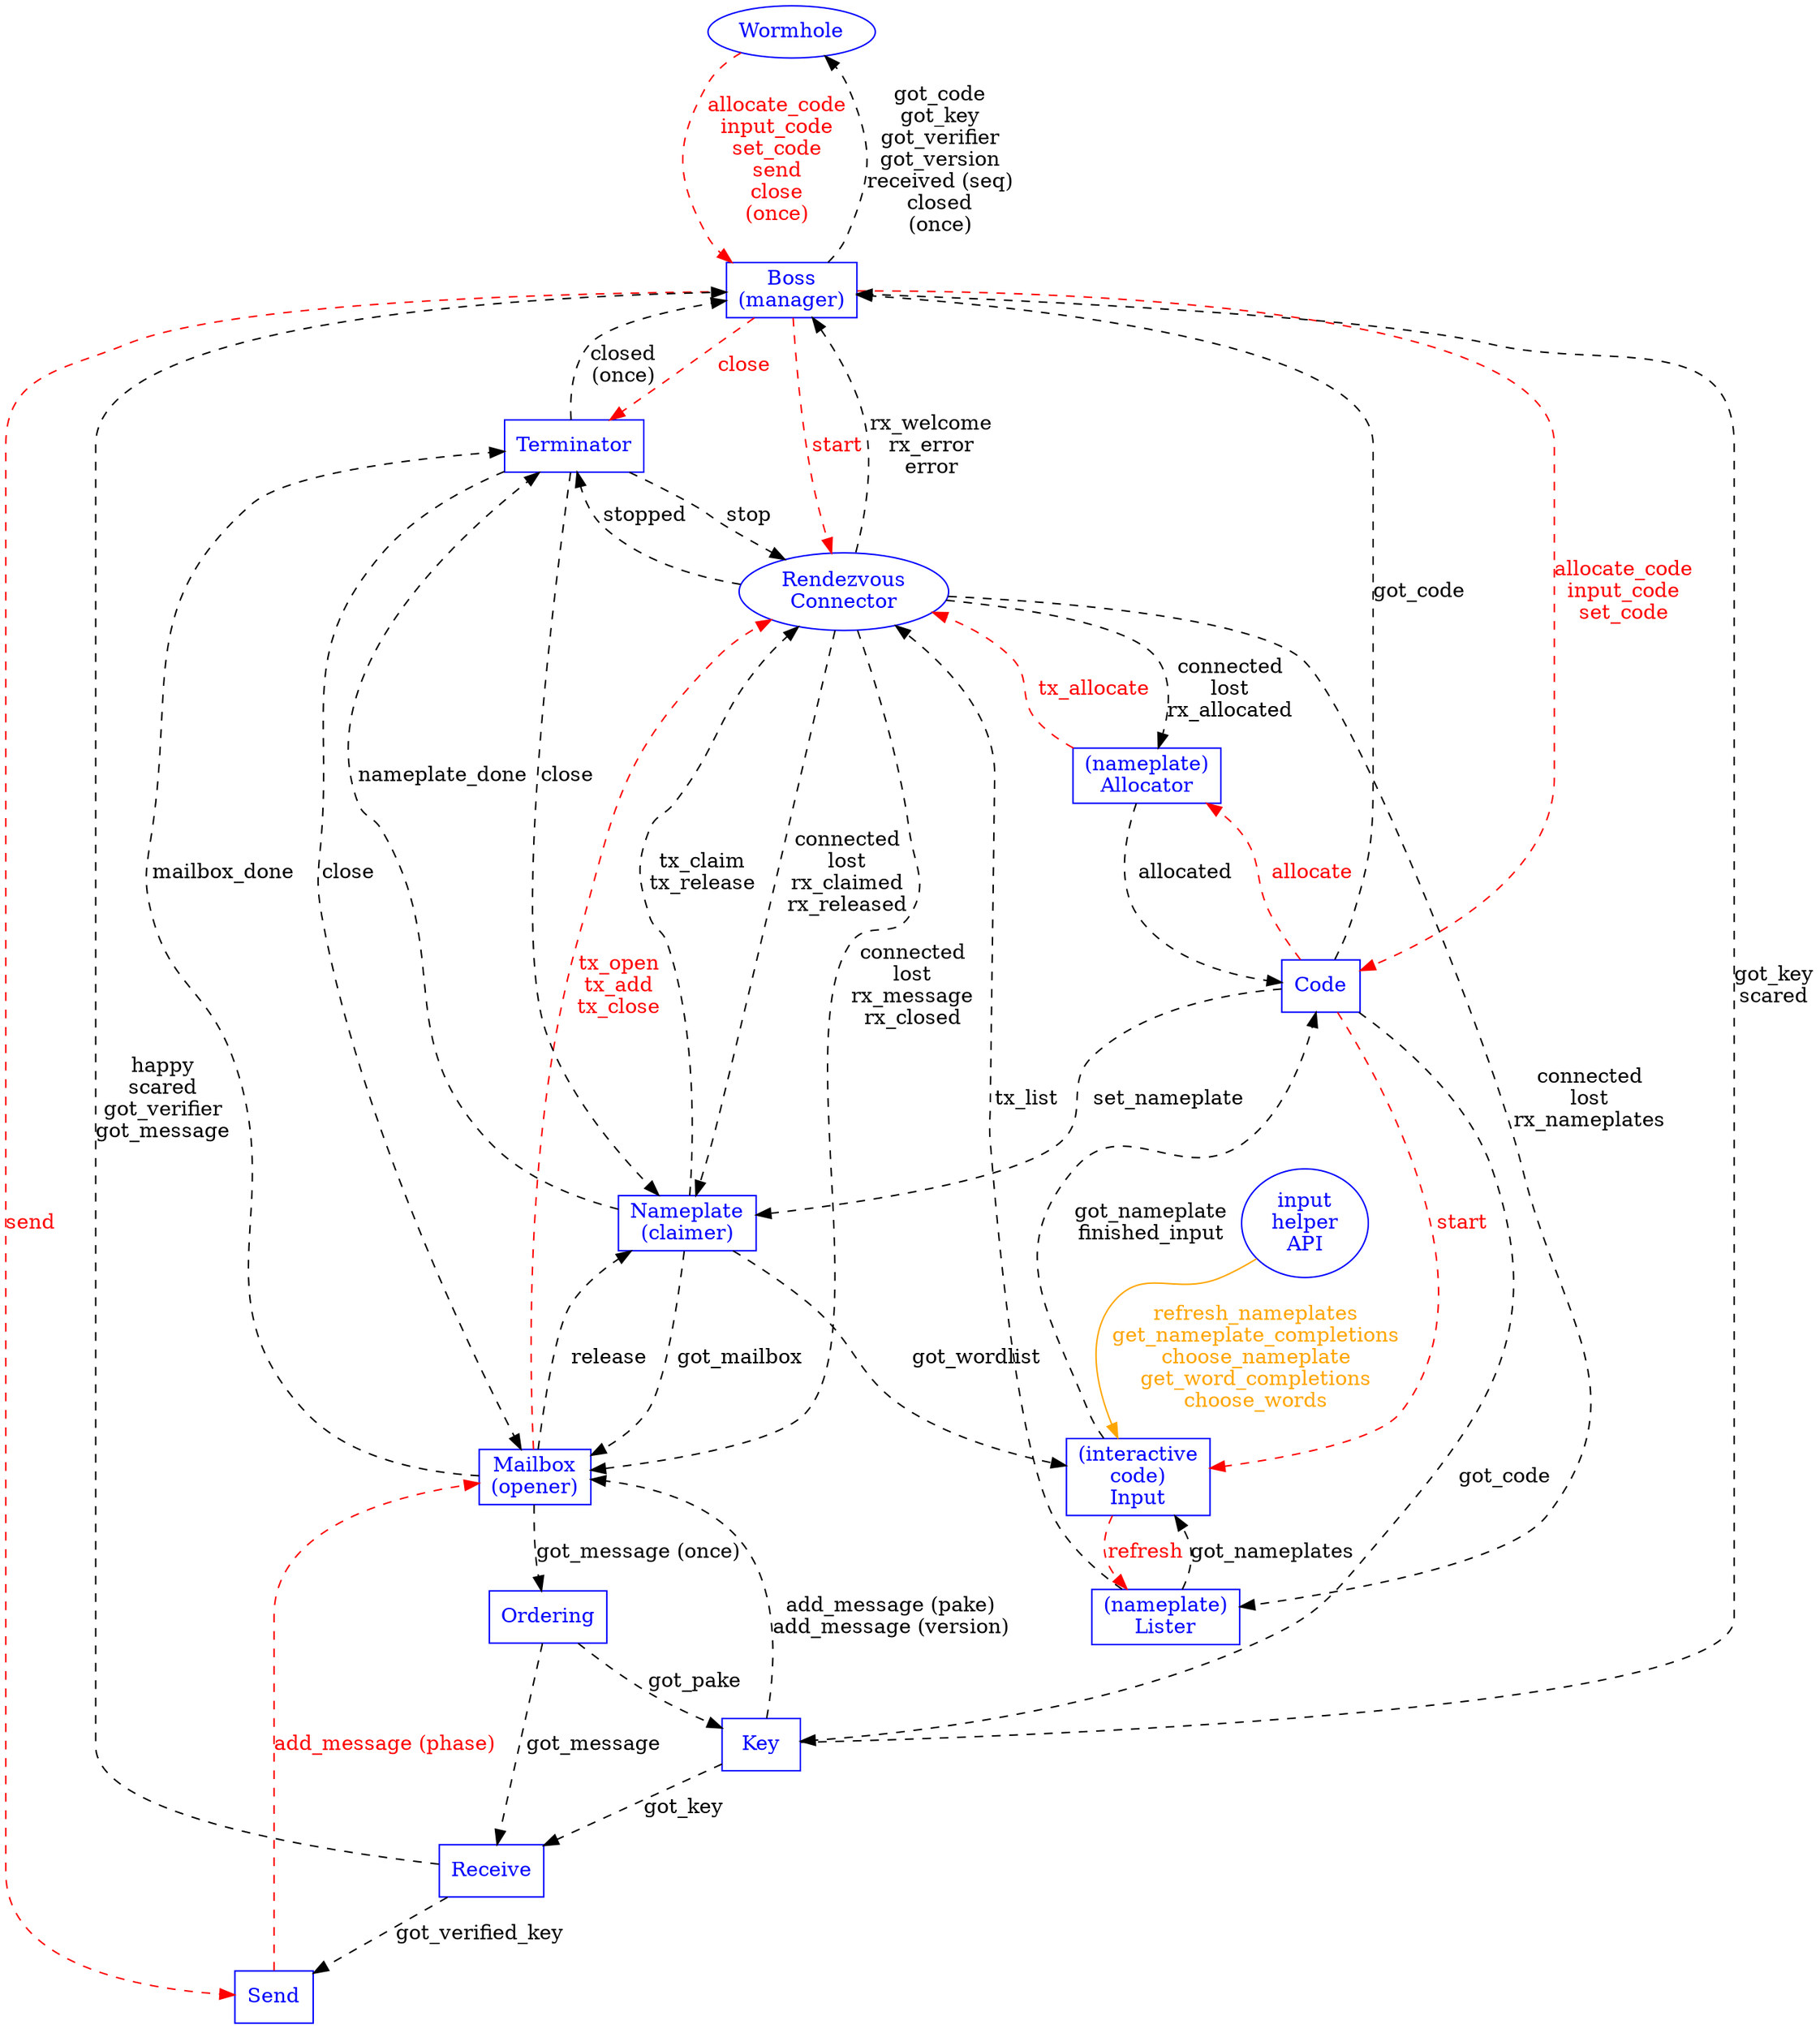 digraph {
        Wormhole [shape="oval" color="blue" fontcolor="blue"]
        Boss [shape="box" label="Boss\n(manager)"
                  color="blue" fontcolor="blue"]
        Nameplate [label="Nameplate\n(claimer)"
                   shape="box" color="blue" fontcolor="blue"]
        Mailbox [label="Mailbox\n(opener)"
                 shape="box" color="blue" fontcolor="blue"]
        Connection [label="Rendezvous\nConnector"
                    shape="oval" color="blue" fontcolor="blue"]
        #websocket [color="blue" fontcolor="blue"]
        Order [shape="box" label="Ordering" color="blue" fontcolor="blue"]
        Key [shape="box" label="Key" color="blue" fontcolor="blue"]
        Send [shape="box" label="Send" color="blue" fontcolor="blue"]
        Receive [shape="box" label="Receive" color="blue" fontcolor="blue"]
        Code [shape="box" label="Code" color="blue" fontcolor="blue"]
        Lister [shape="box" label="(nameplate)\nLister"
                color="blue" fontcolor="blue"]
        Allocator [shape="box" label="(nameplate)\nAllocator"
                   color="blue" fontcolor="blue"]
        Input [shape="box" label="(interactive\ncode)\nInput"
               color="blue" fontcolor="blue"]
        Terminator [shape="box" color="blue" fontcolor="blue"]
        InputHelperAPI [shape="oval" label="input\nhelper\nAPI"
                        color="blue" fontcolor="blue"]

        #Connection -> websocket [color="blue"]
        #Connection -> Order [color="blue"]

        Wormhole -> Boss [style="dashed"
                          label="allocate_code\ninput_code\nset_code\nsend\nclose\n(once)"
                          color="red" fontcolor="red"]
        #Wormhole -> Boss [color="blue"]
        Boss -> Wormhole [style="dashed" label="got_code\ngot_key\ngot_verifier\ngot_version\nreceived (seq)\nclosed\n(once)"]

        #Boss -> Connection [color="blue"]
        Boss -> Connection [style="dashed" label="start"
                            color="red" fontcolor="red"]
        Connection -> Boss [style="dashed" label="rx_welcome\nrx_error\nerror"]

        Boss -> Send [style="dashed" color="red" fontcolor="red" label="send"]

        #Boss -> Mailbox [color="blue"]
        Mailbox -> Order [style="dashed" label="got_message (once)"]
        Key -> Boss [style="dashed" label="got_key\nscared"]
        Order -> Key [style="dashed" label="got_pake"]
        Order -> Receive [style="dashed" label="got_message"]
        #Boss -> Key [color="blue"]
        Key -> Mailbox [style="dashed"
                        label="add_message (pake)\nadd_message (version)"]
        Receive -> Send [style="dashed" label="got_verified_key"]
        Send -> Mailbox [style="dashed" color="red" fontcolor="red"
                         label="add_message (phase)"]

        Key -> Receive [style="dashed" label="got_key"]
        Receive -> Boss [style="dashed"
                         label="happy\nscared\ngot_verifier\ngot_message"]
        Nameplate -> Connection [style="dashed"
                                 label="tx_claim\ntx_release"]
        Connection -> Nameplate [style="dashed"
                                 label="connected\nlost\nrx_claimed\nrx_released"]
        Mailbox -> Nameplate [style="dashed" label="release"]
        Nameplate -> Mailbox [style="dashed" label="got_mailbox"]
        Nameplate -> Input [style="dashed" label="got_wordlist"]

        Mailbox -> Connection [style="dashed" color="red" fontcolor="red"
                               label="tx_open\ntx_add\ntx_close"
                               ]
        Connection -> Mailbox [style="dashed"
                               label="connected\nlost\nrx_message\nrx_closed"]

        Connection -> Lister [style="dashed"
                              label="connected\nlost\nrx_nameplates"
                              ]
        Lister -> Connection [style="dashed"
                              label="tx_list"
                              ]

        #Boss -> Code [color="blue"]
        Connection -> Allocator [style="dashed"
                                 label="connected\nlost\nrx_allocated"]
        Allocator -> Connection [style="dashed" color="red" fontcolor="red"
                                 label="tx_allocate"
                                 ]
        Lister -> Input [style="dashed"
                         label="got_nameplates"
                         ]
        #Code -> Lister [color="blue"]
        Input -> Lister [style="dashed" color="red" fontcolor="red"
                         label="refresh"
                         ]
        Boss -> Code [style="dashed" color="red" fontcolor="red"
                      label="allocate_code\ninput_code\nset_code"]
        Code -> Boss [style="dashed" label="got_code"]
        Code -> Key [style="dashed" label="got_code"]
        Code -> Nameplate [style="dashed" label="set_nameplate"]

        Code -> Input [style="dashed" color="red" fontcolor="red" label="start"]
        Input -> Code [style="dashed" label="got_nameplate\nfinished_input"]
        InputHelperAPI -> Input [label="refresh_nameplates\nget_nameplate_completions\nchoose_nameplate\nget_word_completions\nchoose_words" color="orange" fontcolor="orange"]

        Code -> Allocator [style="dashed" color="red" fontcolor="red"
                           label="allocate"]
        Allocator -> Code [style="dashed" label="allocated"]

        Nameplate -> Terminator [style="dashed" label="nameplate_done"]
        Mailbox -> Terminator [style="dashed" label="mailbox_done"]
        Terminator -> Nameplate [style="dashed" label="close"]
        Terminator -> Mailbox [style="dashed" label="close"]
        Terminator -> Connection [style="dashed" label="stop"]
        Connection -> Terminator [style="dashed" label="stopped"]
        Terminator -> Boss [style="dashed" label="closed\n(once)"]
        Boss -> Terminator [style="dashed" color="red" fontcolor="red"
                            label="close"]
}
